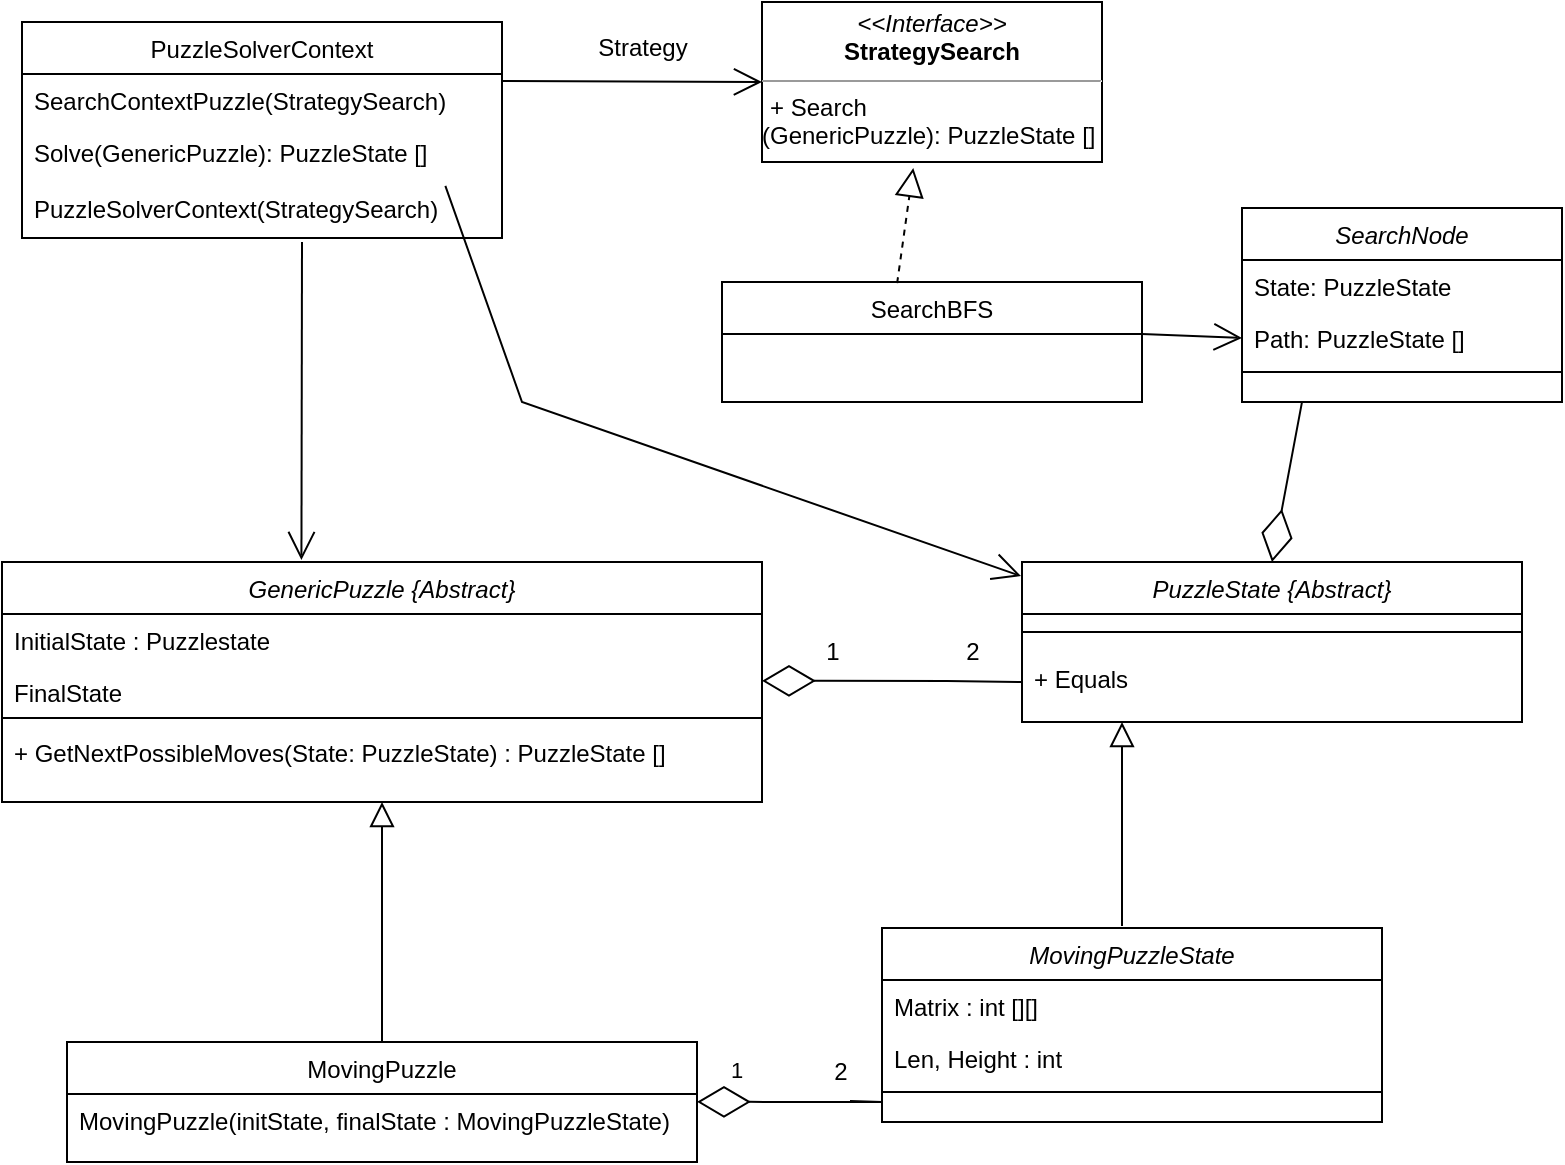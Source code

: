 <mxfile version="22.1.16" type="github">
  <diagram id="C5RBs43oDa-KdzZeNtuy" name="Page-1">
    <mxGraphModel dx="1050" dy="557" grid="1" gridSize="10" guides="1" tooltips="1" connect="1" arrows="1" fold="1" page="1" pageScale="1" pageWidth="827" pageHeight="1169" math="0" shadow="0">
      <root>
        <mxCell id="WIyWlLk6GJQsqaUBKTNV-0" />
        <mxCell id="WIyWlLk6GJQsqaUBKTNV-1" parent="WIyWlLk6GJQsqaUBKTNV-0" />
        <mxCell id="zkfFHV4jXpPFQw0GAbJ--0" value="GenericPuzzle {Abstract}" style="swimlane;fontStyle=2;align=center;verticalAlign=top;childLayout=stackLayout;horizontal=1;startSize=26;horizontalStack=0;resizeParent=1;resizeLast=0;collapsible=1;marginBottom=0;rounded=0;shadow=0;strokeWidth=1;" parent="WIyWlLk6GJQsqaUBKTNV-1" vertex="1">
          <mxGeometry x="10" y="350" width="380" height="120" as="geometry">
            <mxRectangle x="230" y="140" width="160" height="26" as="alternateBounds" />
          </mxGeometry>
        </mxCell>
        <mxCell id="zkfFHV4jXpPFQw0GAbJ--1" value="InitialState : Puzzlestate" style="text;align=left;verticalAlign=top;spacingLeft=4;spacingRight=4;overflow=hidden;rotatable=0;points=[[0,0.5],[1,0.5]];portConstraint=eastwest;" parent="zkfFHV4jXpPFQw0GAbJ--0" vertex="1">
          <mxGeometry y="26" width="380" height="26" as="geometry" />
        </mxCell>
        <mxCell id="zkfFHV4jXpPFQw0GAbJ--3" value="FinalState" style="text;align=left;verticalAlign=top;spacingLeft=4;spacingRight=4;overflow=hidden;rotatable=0;points=[[0,0.5],[1,0.5]];portConstraint=eastwest;rounded=0;shadow=0;html=0;" parent="zkfFHV4jXpPFQw0GAbJ--0" vertex="1">
          <mxGeometry y="52" width="380" height="22" as="geometry" />
        </mxCell>
        <mxCell id="zkfFHV4jXpPFQw0GAbJ--4" value="" style="line;html=1;strokeWidth=1;align=left;verticalAlign=middle;spacingTop=-1;spacingLeft=3;spacingRight=3;rotatable=0;labelPosition=right;points=[];portConstraint=eastwest;" parent="zkfFHV4jXpPFQw0GAbJ--0" vertex="1">
          <mxGeometry y="74" width="380" height="8" as="geometry" />
        </mxCell>
        <mxCell id="zkfFHV4jXpPFQw0GAbJ--5" value="+ GetNextPossibleMoves(State: PuzzleState) : PuzzleState []" style="text;align=left;verticalAlign=top;spacingLeft=4;spacingRight=4;overflow=hidden;rotatable=0;points=[[0,0.5],[1,0.5]];portConstraint=eastwest;" parent="zkfFHV4jXpPFQw0GAbJ--0" vertex="1">
          <mxGeometry y="82" width="380" height="26" as="geometry" />
        </mxCell>
        <mxCell id="zkfFHV4jXpPFQw0GAbJ--6" value="MovingPuzzle" style="swimlane;fontStyle=0;align=center;verticalAlign=top;childLayout=stackLayout;horizontal=1;startSize=26;horizontalStack=0;resizeParent=1;resizeLast=0;collapsible=1;marginBottom=0;rounded=0;shadow=0;strokeWidth=1;" parent="WIyWlLk6GJQsqaUBKTNV-1" vertex="1">
          <mxGeometry x="42.5" y="590" width="315" height="60" as="geometry">
            <mxRectangle x="130" y="380" width="160" height="26" as="alternateBounds" />
          </mxGeometry>
        </mxCell>
        <mxCell id="wIOgjrZpqisoDG6oiC3L-19" value="MovingPuzzle(initState, finalState : MovingPuzzleState)" style="text;align=left;verticalAlign=top;spacingLeft=4;spacingRight=4;overflow=hidden;rotatable=0;points=[[0,0.5],[1,0.5]];portConstraint=eastwest;" parent="zkfFHV4jXpPFQw0GAbJ--6" vertex="1">
          <mxGeometry y="26" width="315" height="26" as="geometry" />
        </mxCell>
        <mxCell id="zkfFHV4jXpPFQw0GAbJ--12" value="" style="endArrow=block;endSize=10;endFill=0;shadow=0;strokeWidth=1;rounded=0;edgeStyle=elbowEdgeStyle;elbow=vertical;" parent="WIyWlLk6GJQsqaUBKTNV-1" source="zkfFHV4jXpPFQw0GAbJ--6" target="zkfFHV4jXpPFQw0GAbJ--0" edge="1">
          <mxGeometry width="160" relative="1" as="geometry">
            <mxPoint x="200" y="433" as="sourcePoint" />
            <mxPoint x="200" y="433" as="targetPoint" />
          </mxGeometry>
        </mxCell>
        <mxCell id="wIOgjrZpqisoDG6oiC3L-0" value="PuzzleState {Abstract}" style="swimlane;fontStyle=2;align=center;verticalAlign=top;childLayout=stackLayout;horizontal=1;startSize=26;horizontalStack=0;resizeParent=1;resizeLast=0;collapsible=1;marginBottom=0;rounded=0;shadow=0;strokeWidth=1;" parent="WIyWlLk6GJQsqaUBKTNV-1" vertex="1">
          <mxGeometry x="520" y="350" width="250" height="80" as="geometry">
            <mxRectangle x="230" y="140" width="160" height="26" as="alternateBounds" />
          </mxGeometry>
        </mxCell>
        <mxCell id="wIOgjrZpqisoDG6oiC3L-4" value="" style="line;html=1;strokeWidth=1;align=left;verticalAlign=middle;spacingTop=-1;spacingLeft=3;spacingRight=3;rotatable=0;labelPosition=right;points=[];portConstraint=eastwest;" parent="wIOgjrZpqisoDG6oiC3L-0" vertex="1">
          <mxGeometry y="26" width="250" height="18" as="geometry" />
        </mxCell>
        <mxCell id="wIOgjrZpqisoDG6oiC3L-8" value="2" style="text;html=1;align=center;verticalAlign=middle;resizable=0;points=[];autosize=1;strokeColor=none;fillColor=none;" parent="WIyWlLk6GJQsqaUBKTNV-1" vertex="1">
          <mxGeometry x="480" y="380" width="30" height="30" as="geometry" />
        </mxCell>
        <mxCell id="wIOgjrZpqisoDG6oiC3L-10" value="MovingPuzzleState" style="swimlane;fontStyle=2;align=center;verticalAlign=top;childLayout=stackLayout;horizontal=1;startSize=26;horizontalStack=0;resizeParent=1;resizeLast=0;collapsible=1;marginBottom=0;rounded=0;shadow=0;strokeWidth=1;" parent="WIyWlLk6GJQsqaUBKTNV-1" vertex="1">
          <mxGeometry x="450" y="533" width="250" height="97" as="geometry">
            <mxRectangle x="230" y="140" width="160" height="26" as="alternateBounds" />
          </mxGeometry>
        </mxCell>
        <mxCell id="wIOgjrZpqisoDG6oiC3L-11" value="Matrix : int [][]" style="text;align=left;verticalAlign=top;spacingLeft=4;spacingRight=4;overflow=hidden;rotatable=0;points=[[0,0.5],[1,0.5]];portConstraint=eastwest;" parent="wIOgjrZpqisoDG6oiC3L-10" vertex="1">
          <mxGeometry y="26" width="250" height="26" as="geometry" />
        </mxCell>
        <mxCell id="wIOgjrZpqisoDG6oiC3L-12" value="Len, Height : int" style="text;align=left;verticalAlign=top;spacingLeft=4;spacingRight=4;overflow=hidden;rotatable=0;points=[[0,0.5],[1,0.5]];portConstraint=eastwest;rounded=0;shadow=0;html=0;" parent="wIOgjrZpqisoDG6oiC3L-10" vertex="1">
          <mxGeometry y="52" width="250" height="26" as="geometry" />
        </mxCell>
        <mxCell id="wIOgjrZpqisoDG6oiC3L-14" value="" style="line;html=1;strokeWidth=1;align=left;verticalAlign=middle;spacingTop=-1;spacingLeft=3;spacingRight=3;rotatable=0;labelPosition=right;points=[];portConstraint=eastwest;" parent="wIOgjrZpqisoDG6oiC3L-10" vertex="1">
          <mxGeometry y="78" width="250" height="8" as="geometry" />
        </mxCell>
        <mxCell id="wIOgjrZpqisoDG6oiC3L-16" value="" style="endArrow=block;endSize=10;endFill=0;shadow=0;strokeWidth=1;rounded=0;edgeStyle=elbowEdgeStyle;elbow=vertical;" parent="WIyWlLk6GJQsqaUBKTNV-1" edge="1">
          <mxGeometry width="160" relative="1" as="geometry">
            <mxPoint x="570" y="532" as="sourcePoint" />
            <mxPoint x="570" y="430" as="targetPoint" />
            <Array as="points">
              <mxPoint x="610" y="472" />
            </Array>
          </mxGeometry>
        </mxCell>
        <mxCell id="wIOgjrZpqisoDG6oiC3L-20" value="" style="endArrow=diamondThin;endFill=0;endSize=24;html=1;rounded=0;entryX=0.993;entryY=0.064;entryDx=0;entryDy=0;entryPerimeter=0;" parent="WIyWlLk6GJQsqaUBKTNV-1" edge="1">
          <mxGeometry width="160" relative="1" as="geometry">
            <mxPoint x="434" y="619.5" as="sourcePoint" />
            <mxPoint x="357.5" y="619.908" as="targetPoint" />
            <Array as="points">
              <mxPoint x="450" y="620" />
            </Array>
          </mxGeometry>
        </mxCell>
        <mxCell id="wIOgjrZpqisoDG6oiC3L-22" value="1" style="edgeLabel;html=1;align=center;verticalAlign=middle;resizable=0;points=[];" parent="WIyWlLk6GJQsqaUBKTNV-1" vertex="1" connectable="0">
          <mxGeometry x="357.499" y="394.996" as="geometry">
            <mxPoint x="19" y="209" as="offset" />
          </mxGeometry>
        </mxCell>
        <mxCell id="wIOgjrZpqisoDG6oiC3L-23" value="2" style="text;html=1;align=center;verticalAlign=middle;resizable=0;points=[];autosize=1;strokeColor=none;fillColor=none;" parent="WIyWlLk6GJQsqaUBKTNV-1" vertex="1">
          <mxGeometry x="414" y="590" width="30" height="30" as="geometry" />
        </mxCell>
        <mxCell id="wIOgjrZpqisoDG6oiC3L-27" value="&lt;p style=&quot;margin:0px;margin-top:4px;text-align:center;&quot;&gt;&lt;i&gt;&amp;lt;&amp;lt;Interface&amp;gt;&amp;gt;&lt;/i&gt;&lt;br&gt;&lt;b style=&quot;border-color: var(--border-color);&quot;&gt;StrategySearch&lt;/b&gt;&lt;/p&gt;&lt;hr size=&quot;1&quot;&gt;&lt;p style=&quot;margin:0px;margin-left:4px;&quot;&gt;+ Search&lt;br&gt;&lt;/p&gt;(GenericPuzzle): PuzzleState []" style="verticalAlign=top;align=left;overflow=fill;fontSize=12;fontFamily=Helvetica;html=1;whiteSpace=wrap;" parent="WIyWlLk6GJQsqaUBKTNV-1" vertex="1">
          <mxGeometry x="390" y="70" width="170" height="80" as="geometry" />
        </mxCell>
        <mxCell id="wIOgjrZpqisoDG6oiC3L-30" value="PuzzleSolverContext" style="swimlane;fontStyle=0;align=center;verticalAlign=top;childLayout=stackLayout;horizontal=1;startSize=26;horizontalStack=0;resizeParent=1;resizeLast=0;collapsible=1;marginBottom=0;rounded=0;shadow=0;strokeWidth=1;" parent="WIyWlLk6GJQsqaUBKTNV-1" vertex="1">
          <mxGeometry x="20" y="80" width="240" height="108" as="geometry">
            <mxRectangle x="130" y="380" width="160" height="26" as="alternateBounds" />
          </mxGeometry>
        </mxCell>
        <mxCell id="rwKVRyHrvHB_Xu5Hl6QK-1" value="SearchContextPuzzle(StrategySearch)" style="text;align=left;verticalAlign=top;spacingLeft=4;spacingRight=4;overflow=hidden;rotatable=0;points=[[0,0.5],[1,0.5]];portConstraint=eastwest;" parent="wIOgjrZpqisoDG6oiC3L-30" vertex="1">
          <mxGeometry y="26" width="240" height="26" as="geometry" />
        </mxCell>
        <mxCell id="wIOgjrZpqisoDG6oiC3L-31" value="Solve(GenericPuzzle): PuzzleState []" style="text;align=left;verticalAlign=top;spacingLeft=4;spacingRight=4;overflow=hidden;rotatable=0;points=[[0,0.5],[1,0.5]];portConstraint=eastwest;" parent="wIOgjrZpqisoDG6oiC3L-30" vertex="1">
          <mxGeometry y="52" width="240" height="28" as="geometry" />
        </mxCell>
        <mxCell id="rwKVRyHrvHB_Xu5Hl6QK-2" value="PuzzleSolverContext(StrategySearch)" style="text;align=left;verticalAlign=top;spacingLeft=4;spacingRight=4;overflow=hidden;rotatable=0;points=[[0,0.5],[1,0.5]];portConstraint=eastwest;" parent="wIOgjrZpqisoDG6oiC3L-30" vertex="1">
          <mxGeometry y="80" width="240" height="28" as="geometry" />
        </mxCell>
        <mxCell id="wIOgjrZpqisoDG6oiC3L-32" value="" style="endArrow=open;endFill=1;endSize=12;html=1;rounded=0;" parent="WIyWlLk6GJQsqaUBKTNV-1" edge="1">
          <mxGeometry width="160" relative="1" as="geometry">
            <mxPoint x="260" y="109.5" as="sourcePoint" />
            <mxPoint x="390" y="110" as="targetPoint" />
          </mxGeometry>
        </mxCell>
        <mxCell id="wIOgjrZpqisoDG6oiC3L-33" value="Strategy" style="text;html=1;align=center;verticalAlign=middle;resizable=0;points=[];autosize=1;strokeColor=none;fillColor=none;" parent="WIyWlLk6GJQsqaUBKTNV-1" vertex="1">
          <mxGeometry x="295" y="78" width="70" height="30" as="geometry" />
        </mxCell>
        <mxCell id="wIOgjrZpqisoDG6oiC3L-34" value="SearchBFS" style="swimlane;fontStyle=0;align=center;verticalAlign=top;childLayout=stackLayout;horizontal=1;startSize=26;horizontalStack=0;resizeParent=1;resizeLast=0;collapsible=1;marginBottom=0;rounded=0;shadow=0;strokeWidth=1;" parent="WIyWlLk6GJQsqaUBKTNV-1" vertex="1">
          <mxGeometry x="370" y="210" width="210" height="60" as="geometry">
            <mxRectangle x="130" y="380" width="160" height="26" as="alternateBounds" />
          </mxGeometry>
        </mxCell>
        <mxCell id="wIOgjrZpqisoDG6oiC3L-36" value="" style="endArrow=block;dashed=1;endFill=0;endSize=12;html=1;rounded=0;entryX=0.445;entryY=1.038;entryDx=0;entryDy=0;entryPerimeter=0;exitX=0.417;exitY=0.01;exitDx=0;exitDy=0;exitPerimeter=0;" parent="WIyWlLk6GJQsqaUBKTNV-1" source="wIOgjrZpqisoDG6oiC3L-34" target="wIOgjrZpqisoDG6oiC3L-27" edge="1">
          <mxGeometry width="160" relative="1" as="geometry">
            <mxPoint x="290" y="250" as="sourcePoint" />
            <mxPoint x="450" y="250" as="targetPoint" />
          </mxGeometry>
        </mxCell>
        <mxCell id="wIOgjrZpqisoDG6oiC3L-38" value="" style="endArrow=open;endFill=1;endSize=12;html=1;rounded=0;entryX=0.394;entryY=-0.008;entryDx=0;entryDy=0;entryPerimeter=0;" parent="WIyWlLk6GJQsqaUBKTNV-1" target="zkfFHV4jXpPFQw0GAbJ--0" edge="1">
          <mxGeometry width="160" relative="1" as="geometry">
            <mxPoint x="160" y="190" as="sourcePoint" />
            <mxPoint x="250" y="200" as="targetPoint" />
          </mxGeometry>
        </mxCell>
        <mxCell id="wIOgjrZpqisoDG6oiC3L-39" value="" style="endArrow=open;endFill=1;endSize=12;html=1;rounded=0;entryX=-0.002;entryY=0.088;entryDx=0;entryDy=0;entryPerimeter=0;exitX=0.882;exitY=1.07;exitDx=0;exitDy=0;exitPerimeter=0;" parent="WIyWlLk6GJQsqaUBKTNV-1" source="wIOgjrZpqisoDG6oiC3L-31" target="wIOgjrZpqisoDG6oiC3L-0" edge="1">
          <mxGeometry width="160" relative="1" as="geometry">
            <mxPoint x="220" y="140" as="sourcePoint" />
            <mxPoint x="171" y="361" as="targetPoint" />
            <Array as="points">
              <mxPoint x="270" y="270" />
            </Array>
          </mxGeometry>
        </mxCell>
        <mxCell id="wIOgjrZpqisoDG6oiC3L-40" value="" style="endArrow=diamondThin;endFill=0;endSize=24;html=1;rounded=0;entryX=0.993;entryY=0.064;entryDx=0;entryDy=0;entryPerimeter=0;exitX=0;exitY=0.75;exitDx=0;exitDy=0;" parent="WIyWlLk6GJQsqaUBKTNV-1" source="wIOgjrZpqisoDG6oiC3L-0" edge="1">
          <mxGeometry width="160" relative="1" as="geometry">
            <mxPoint x="466.5" y="409" as="sourcePoint" />
            <mxPoint x="390" y="409.408" as="targetPoint" />
            <Array as="points">
              <mxPoint x="482.5" y="409.5" />
            </Array>
          </mxGeometry>
        </mxCell>
        <mxCell id="wIOgjrZpqisoDG6oiC3L-41" value="1" style="text;html=1;align=center;verticalAlign=middle;resizable=0;points=[];autosize=1;strokeColor=none;fillColor=none;" parent="WIyWlLk6GJQsqaUBKTNV-1" vertex="1">
          <mxGeometry x="410" y="380" width="30" height="30" as="geometry" />
        </mxCell>
        <mxCell id="rwKVRyHrvHB_Xu5Hl6QK-0" value="+ Equals" style="text;align=left;verticalAlign=top;spacingLeft=4;spacingRight=4;overflow=hidden;rotatable=0;points=[[0,0.5],[1,0.5]];portConstraint=eastwest;" parent="WIyWlLk6GJQsqaUBKTNV-1" vertex="1">
          <mxGeometry x="520" y="395" width="240" height="26" as="geometry" />
        </mxCell>
        <mxCell id="rwKVRyHrvHB_Xu5Hl6QK-3" value="SearchNode" style="swimlane;fontStyle=2;align=center;verticalAlign=top;childLayout=stackLayout;horizontal=1;startSize=26;horizontalStack=0;resizeParent=1;resizeLast=0;collapsible=1;marginBottom=0;rounded=0;shadow=0;strokeWidth=1;" parent="WIyWlLk6GJQsqaUBKTNV-1" vertex="1">
          <mxGeometry x="630" y="173" width="160" height="97" as="geometry">
            <mxRectangle x="230" y="140" width="160" height="26" as="alternateBounds" />
          </mxGeometry>
        </mxCell>
        <mxCell id="rwKVRyHrvHB_Xu5Hl6QK-4" value="State: PuzzleState" style="text;align=left;verticalAlign=top;spacingLeft=4;spacingRight=4;overflow=hidden;rotatable=0;points=[[0,0.5],[1,0.5]];portConstraint=eastwest;" parent="rwKVRyHrvHB_Xu5Hl6QK-3" vertex="1">
          <mxGeometry y="26" width="160" height="26" as="geometry" />
        </mxCell>
        <mxCell id="rwKVRyHrvHB_Xu5Hl6QK-5" value="Path: PuzzleState []" style="text;align=left;verticalAlign=top;spacingLeft=4;spacingRight=4;overflow=hidden;rotatable=0;points=[[0,0.5],[1,0.5]];portConstraint=eastwest;rounded=0;shadow=0;html=0;" parent="rwKVRyHrvHB_Xu5Hl6QK-3" vertex="1">
          <mxGeometry y="52" width="160" height="26" as="geometry" />
        </mxCell>
        <mxCell id="rwKVRyHrvHB_Xu5Hl6QK-6" value="" style="line;html=1;strokeWidth=1;align=left;verticalAlign=middle;spacingTop=-1;spacingLeft=3;spacingRight=3;rotatable=0;labelPosition=right;points=[];portConstraint=eastwest;" parent="rwKVRyHrvHB_Xu5Hl6QK-3" vertex="1">
          <mxGeometry y="78" width="160" height="8" as="geometry" />
        </mxCell>
        <mxCell id="rwKVRyHrvHB_Xu5Hl6QK-7" value="" style="endArrow=open;endFill=1;endSize=12;html=1;rounded=0;entryX=0;entryY=0.5;entryDx=0;entryDy=0;" parent="WIyWlLk6GJQsqaUBKTNV-1" target="rwKVRyHrvHB_Xu5Hl6QK-5" edge="1">
          <mxGeometry width="160" relative="1" as="geometry">
            <mxPoint x="580" y="236" as="sourcePoint" />
            <mxPoint x="580" y="395" as="targetPoint" />
          </mxGeometry>
        </mxCell>
        <mxCell id="rwKVRyHrvHB_Xu5Hl6QK-8" value="" style="endArrow=diamondThin;endFill=0;endSize=24;html=1;rounded=0;entryX=0.5;entryY=0;entryDx=0;entryDy=0;" parent="WIyWlLk6GJQsqaUBKTNV-1" target="wIOgjrZpqisoDG6oiC3L-0" edge="1">
          <mxGeometry width="160" relative="1" as="geometry">
            <mxPoint x="660" y="270" as="sourcePoint" />
            <mxPoint x="400" y="419.408" as="targetPoint" />
            <Array as="points" />
          </mxGeometry>
        </mxCell>
      </root>
    </mxGraphModel>
  </diagram>
</mxfile>

